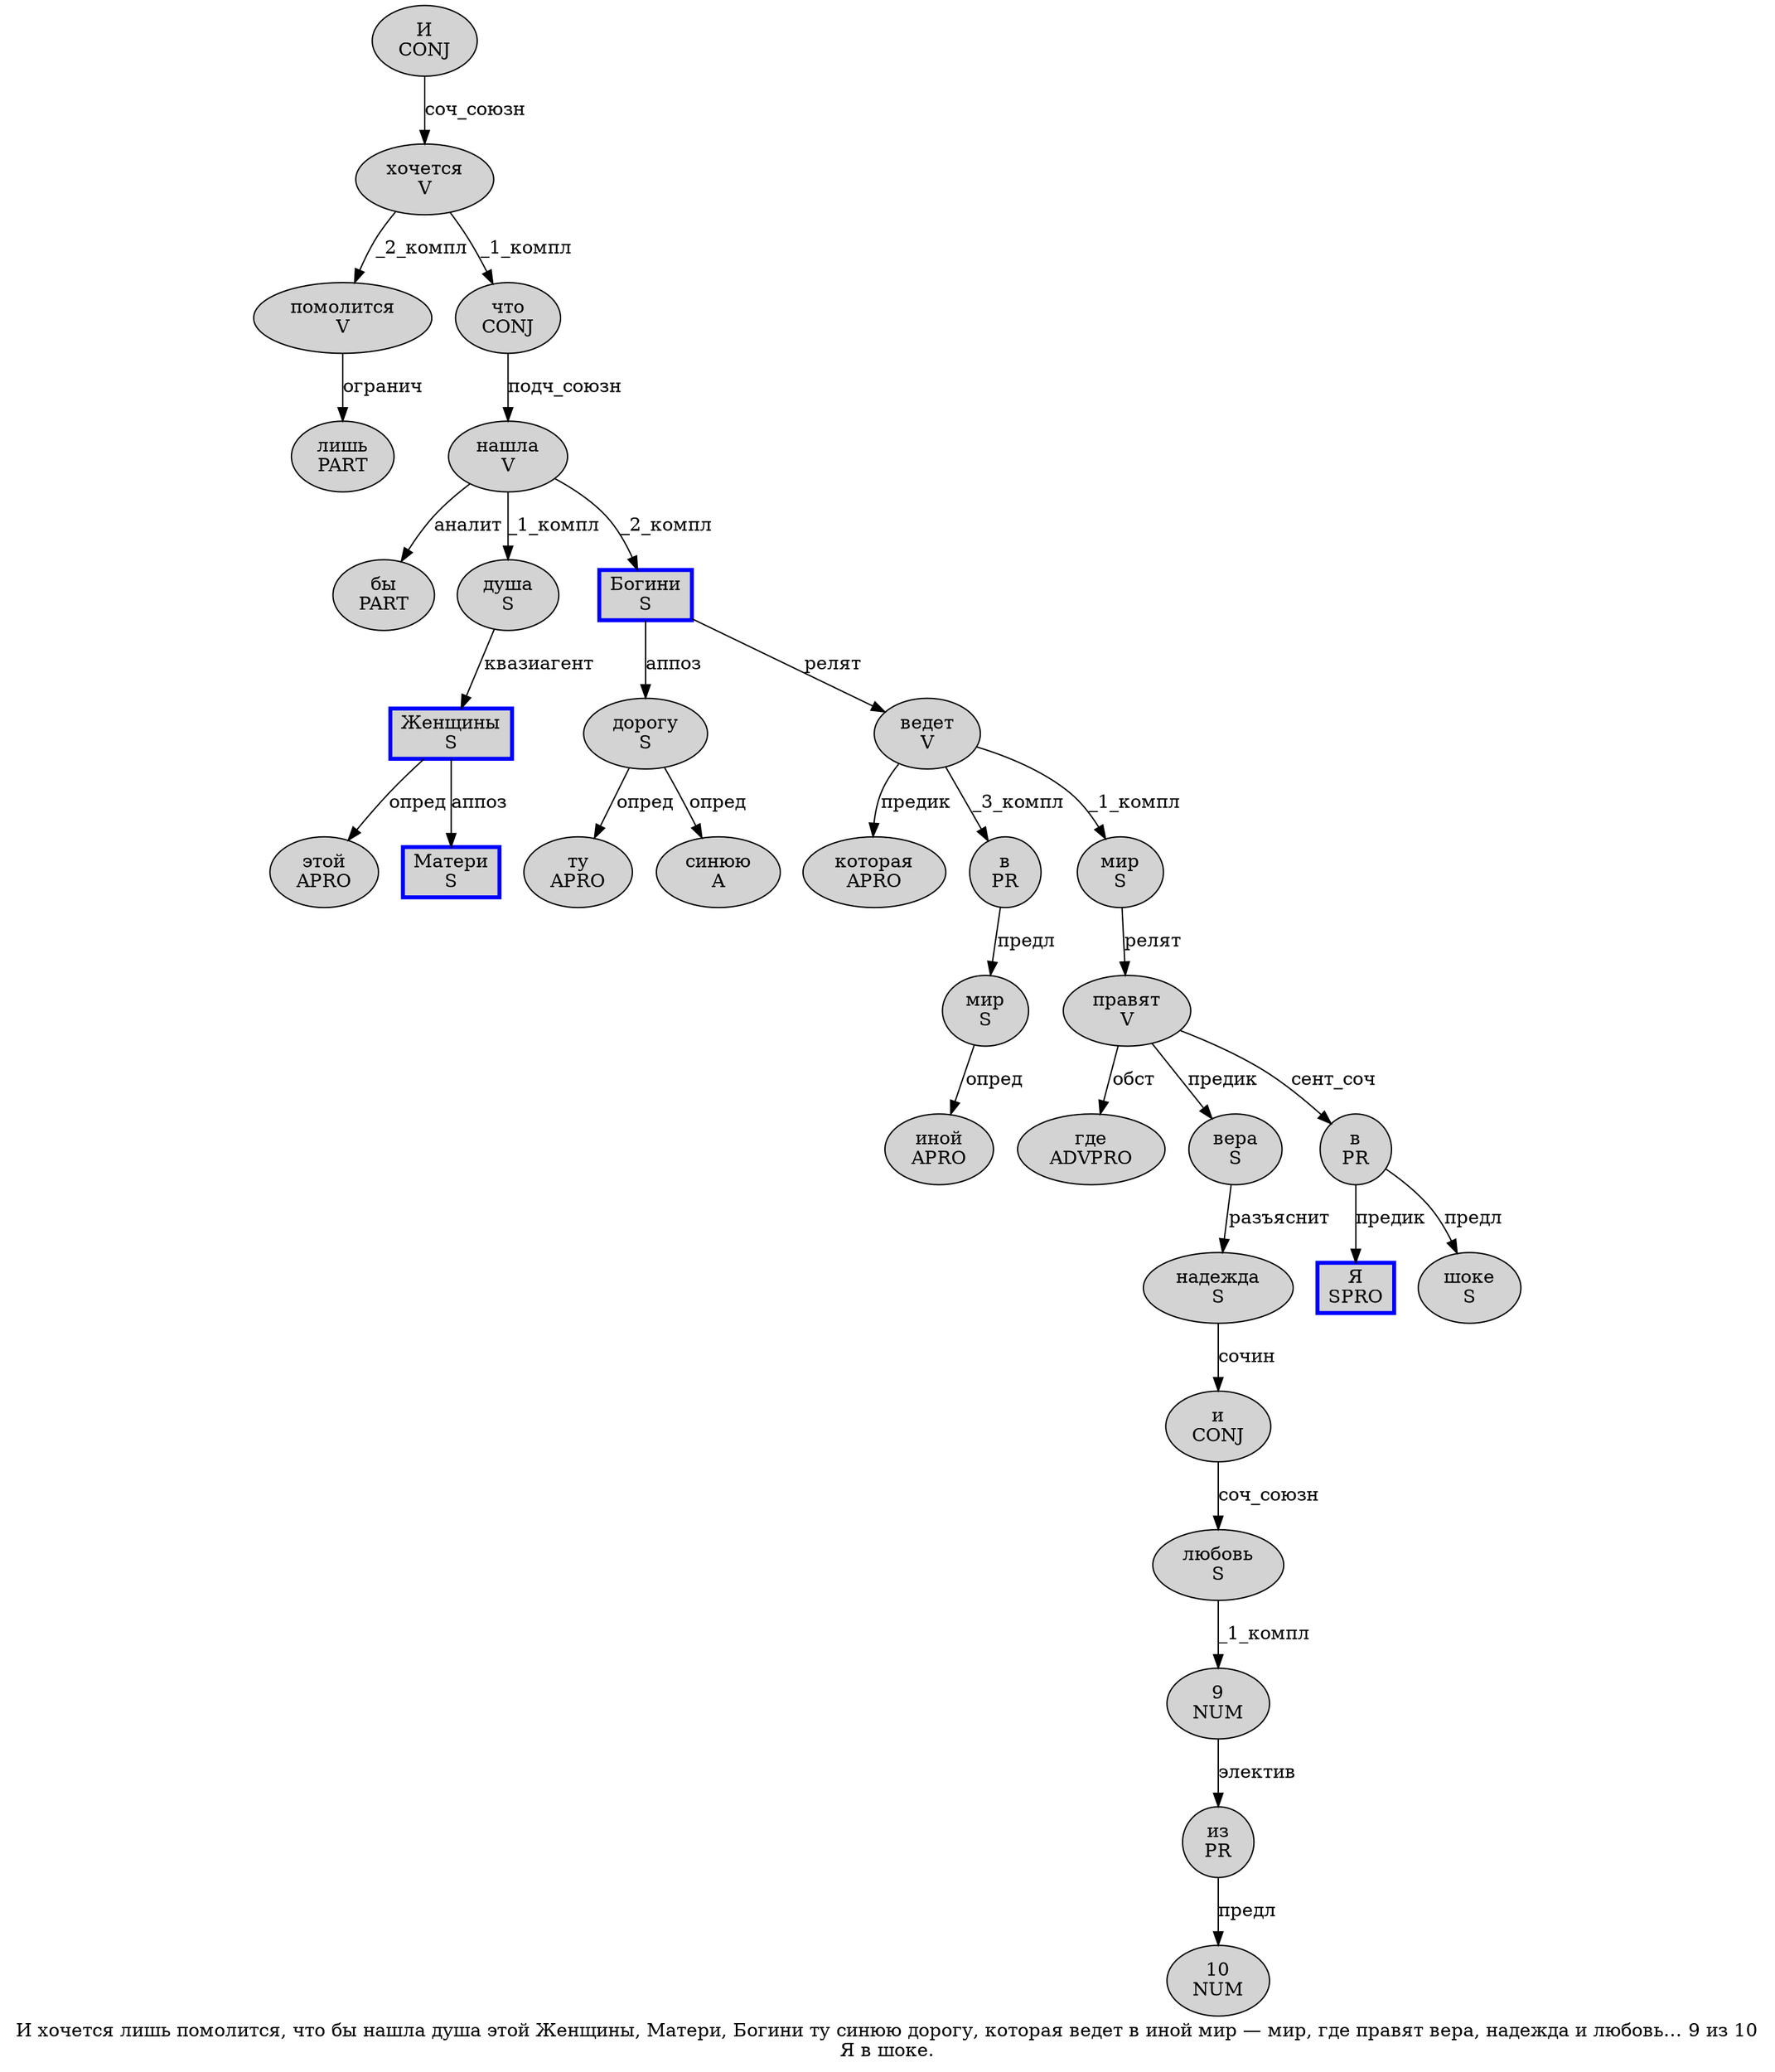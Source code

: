 digraph SENTENCE_58 {
	graph [label="И хочется лишь помолится, что бы нашла душа этой Женщины, Матери, Богини ту синюю дорогу, которая ведет в иной мир — мир, где правят вера, надежда и любовь… 9 из 10
Я в шоке."]
	node [style=filled]
		0 [label="И
CONJ" color="" fillcolor=lightgray penwidth=1 shape=ellipse]
		1 [label="хочется
V" color="" fillcolor=lightgray penwidth=1 shape=ellipse]
		2 [label="лишь
PART" color="" fillcolor=lightgray penwidth=1 shape=ellipse]
		3 [label="помолится
V" color="" fillcolor=lightgray penwidth=1 shape=ellipse]
		5 [label="что
CONJ" color="" fillcolor=lightgray penwidth=1 shape=ellipse]
		6 [label="бы
PART" color="" fillcolor=lightgray penwidth=1 shape=ellipse]
		7 [label="нашла
V" color="" fillcolor=lightgray penwidth=1 shape=ellipse]
		8 [label="душа
S" color="" fillcolor=lightgray penwidth=1 shape=ellipse]
		9 [label="этой
APRO" color="" fillcolor=lightgray penwidth=1 shape=ellipse]
		10 [label="Женщины
S" color=blue fillcolor=lightgray penwidth=3 shape=box]
		12 [label="Матери
S" color=blue fillcolor=lightgray penwidth=3 shape=box]
		14 [label="Богини
S" color=blue fillcolor=lightgray penwidth=3 shape=box]
		15 [label="ту
APRO" color="" fillcolor=lightgray penwidth=1 shape=ellipse]
		16 [label="синюю
A" color="" fillcolor=lightgray penwidth=1 shape=ellipse]
		17 [label="дорогу
S" color="" fillcolor=lightgray penwidth=1 shape=ellipse]
		19 [label="которая
APRO" color="" fillcolor=lightgray penwidth=1 shape=ellipse]
		20 [label="ведет
V" color="" fillcolor=lightgray penwidth=1 shape=ellipse]
		21 [label="в
PR" color="" fillcolor=lightgray penwidth=1 shape=ellipse]
		22 [label="иной
APRO" color="" fillcolor=lightgray penwidth=1 shape=ellipse]
		23 [label="мир
S" color="" fillcolor=lightgray penwidth=1 shape=ellipse]
		25 [label="мир
S" color="" fillcolor=lightgray penwidth=1 shape=ellipse]
		27 [label="где
ADVPRO" color="" fillcolor=lightgray penwidth=1 shape=ellipse]
		28 [label="правят
V" color="" fillcolor=lightgray penwidth=1 shape=ellipse]
		29 [label="вера
S" color="" fillcolor=lightgray penwidth=1 shape=ellipse]
		31 [label="надежда
S" color="" fillcolor=lightgray penwidth=1 shape=ellipse]
		32 [label="и
CONJ" color="" fillcolor=lightgray penwidth=1 shape=ellipse]
		33 [label="любовь
S" color="" fillcolor=lightgray penwidth=1 shape=ellipse]
		35 [label="9
NUM" color="" fillcolor=lightgray penwidth=1 shape=ellipse]
		36 [label="из
PR" color="" fillcolor=lightgray penwidth=1 shape=ellipse]
		37 [label="10
NUM" color="" fillcolor=lightgray penwidth=1 shape=ellipse]
		38 [label="Я
SPRO" color=blue fillcolor=lightgray penwidth=3 shape=box]
		39 [label="в
PR" color="" fillcolor=lightgray penwidth=1 shape=ellipse]
		40 [label="шоке
S" color="" fillcolor=lightgray penwidth=1 shape=ellipse]
			33 -> 35 [label="_1_компл"]
			1 -> 3 [label="_2_компл"]
			1 -> 5 [label="_1_компл"]
			25 -> 28 [label="релят"]
			14 -> 17 [label="аппоз"]
			14 -> 20 [label="релят"]
			17 -> 15 [label="опред"]
			17 -> 16 [label="опред"]
			29 -> 31 [label="разъяснит"]
			32 -> 33 [label="соч_союзн"]
			8 -> 10 [label="квазиагент"]
			20 -> 19 [label="предик"]
			20 -> 21 [label="_3_компл"]
			20 -> 25 [label="_1_компл"]
			23 -> 22 [label="опред"]
			7 -> 6 [label="аналит"]
			7 -> 8 [label="_1_компл"]
			7 -> 14 [label="_2_компл"]
			36 -> 37 [label="предл"]
			21 -> 23 [label="предл"]
			0 -> 1 [label="соч_союзн"]
			10 -> 9 [label="опред"]
			10 -> 12 [label="аппоз"]
			39 -> 38 [label="предик"]
			39 -> 40 [label="предл"]
			35 -> 36 [label="электив"]
			28 -> 27 [label="обст"]
			28 -> 29 [label="предик"]
			28 -> 39 [label="сент_соч"]
			3 -> 2 [label="огранич"]
			5 -> 7 [label="подч_союзн"]
			31 -> 32 [label="сочин"]
}